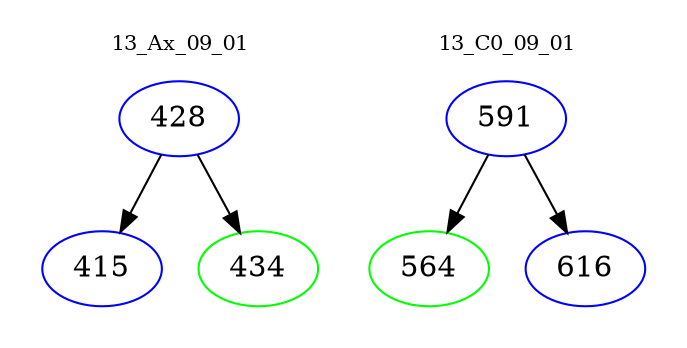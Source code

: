 digraph{
subgraph cluster_0 {
color = white
label = "13_Ax_09_01";
fontsize=10;
T0_428 [label="428", color="blue"]
T0_428 -> T0_415 [color="black"]
T0_415 [label="415", color="blue"]
T0_428 -> T0_434 [color="black"]
T0_434 [label="434", color="green"]
}
subgraph cluster_1 {
color = white
label = "13_C0_09_01";
fontsize=10;
T1_591 [label="591", color="blue"]
T1_591 -> T1_564 [color="black"]
T1_564 [label="564", color="green"]
T1_591 -> T1_616 [color="black"]
T1_616 [label="616", color="blue"]
}
}
